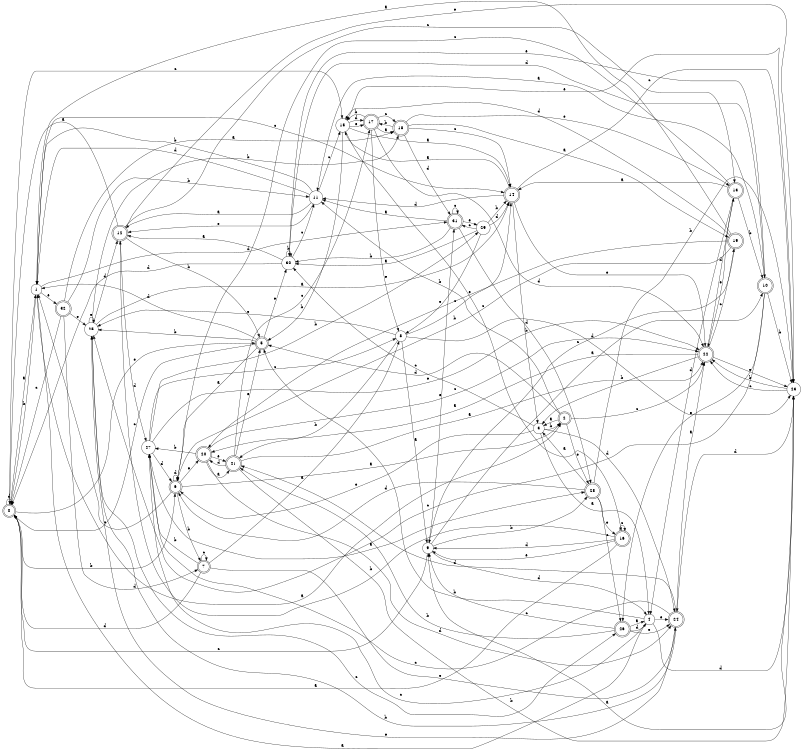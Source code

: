digraph n27_7 {
__start0 [label="" shape="none"];

rankdir=LR;
size="8,5";

s0 [style="rounded,filled", color="black", fillcolor="white" shape="doublecircle", label="0"];
s1 [style="filled", color="black", fillcolor="white" shape="circle", label="1"];
s2 [style="rounded,filled", color="black", fillcolor="white" shape="doublecircle", label="2"];
s3 [style="filled", color="black", fillcolor="white" shape="circle", label="3"];
s4 [style="filled", color="black", fillcolor="white" shape="circle", label="4"];
s5 [style="rounded,filled", color="black", fillcolor="white" shape="doublecircle", label="5"];
s6 [style="rounded,filled", color="black", fillcolor="white" shape="doublecircle", label="6"];
s7 [style="rounded,filled", color="black", fillcolor="white" shape="doublecircle", label="7"];
s8 [style="filled", color="black", fillcolor="white" shape="circle", label="8"];
s9 [style="filled", color="black", fillcolor="white" shape="circle", label="9"];
s10 [style="rounded,filled", color="black", fillcolor="white" shape="doublecircle", label="10"];
s11 [style="filled", color="black", fillcolor="white" shape="circle", label="11"];
s12 [style="rounded,filled", color="black", fillcolor="white" shape="doublecircle", label="12"];
s13 [style="rounded,filled", color="black", fillcolor="white" shape="doublecircle", label="13"];
s14 [style="rounded,filled", color="black", fillcolor="white" shape="doublecircle", label="14"];
s15 [style="filled", color="black", fillcolor="white" shape="circle", label="15"];
s16 [style="rounded,filled", color="black", fillcolor="white" shape="doublecircle", label="16"];
s17 [style="rounded,filled", color="black", fillcolor="white" shape="doublecircle", label="17"];
s18 [style="rounded,filled", color="black", fillcolor="white" shape="doublecircle", label="18"];
s19 [style="rounded,filled", color="black", fillcolor="white" shape="doublecircle", label="19"];
s20 [style="rounded,filled", color="black", fillcolor="white" shape="doublecircle", label="20"];
s21 [style="rounded,filled", color="black", fillcolor="white" shape="doublecircle", label="21"];
s22 [style="rounded,filled", color="black", fillcolor="white" shape="doublecircle", label="22"];
s23 [style="filled", color="black", fillcolor="white" shape="circle", label="23"];
s24 [style="rounded,filled", color="black", fillcolor="white" shape="doublecircle", label="24"];
s25 [style="filled", color="black", fillcolor="white" shape="circle", label="25"];
s26 [style="rounded,filled", color="black", fillcolor="white" shape="doublecircle", label="26"];
s27 [style="filled", color="black", fillcolor="white" shape="circle", label="27"];
s28 [style="rounded,filled", color="black", fillcolor="white" shape="doublecircle", label="28"];
s29 [style="filled", color="black", fillcolor="white" shape="circle", label="29"];
s30 [style="filled", color="black", fillcolor="white" shape="circle", label="30"];
s31 [style="rounded,filled", color="black", fillcolor="white" shape="doublecircle", label="31"];
s32 [style="rounded,filled", color="black", fillcolor="white" shape="doublecircle", label="32"];
s0 -> s1 [label="a"];
s0 -> s6 [label="b"];
s0 -> s15 [label="c"];
s0 -> s0 [label="d"];
s0 -> s5 [label="e"];
s1 -> s2 [label="a"];
s1 -> s0 [label="b"];
s1 -> s14 [label="c"];
s1 -> s31 [label="d"];
s1 -> s32 [label="e"];
s2 -> s3 [label="a"];
s2 -> s11 [label="b"];
s2 -> s22 [label="c"];
s2 -> s5 [label="d"];
s2 -> s28 [label="e"];
s3 -> s4 [label="a"];
s3 -> s2 [label="b"];
s3 -> s30 [label="c"];
s3 -> s24 [label="d"];
s3 -> s6 [label="e"];
s4 -> s1 [label="a"];
s4 -> s5 [label="b"];
s4 -> s27 [label="c"];
s4 -> s23 [label="d"];
s4 -> s24 [label="e"];
s5 -> s6 [label="a"];
s5 -> s25 [label="b"];
s5 -> s0 [label="c"];
s5 -> s1 [label="d"];
s5 -> s30 [label="e"];
s6 -> s2 [label="a"];
s6 -> s7 [label="b"];
s6 -> s1 [label="c"];
s6 -> s6 [label="d"];
s6 -> s20 [label="e"];
s7 -> s8 [label="a"];
s7 -> s27 [label="b"];
s7 -> s7 [label="c"];
s7 -> s0 [label="d"];
s7 -> s24 [label="e"];
s8 -> s9 [label="a"];
s8 -> s21 [label="b"];
s8 -> s14 [label="c"];
s8 -> s23 [label="d"];
s8 -> s25 [label="e"];
s9 -> s10 [label="a"];
s9 -> s28 [label="b"];
s9 -> s0 [label="c"];
s9 -> s4 [label="d"];
s9 -> s31 [label="e"];
s10 -> s11 [label="a"];
s10 -> s23 [label="b"];
s10 -> s25 [label="c"];
s10 -> s30 [label="d"];
s10 -> s26 [label="e"];
s11 -> s12 [label="a"];
s11 -> s1 [label="b"];
s11 -> s15 [label="c"];
s11 -> s1 [label="d"];
s11 -> s12 [label="e"];
s12 -> s0 [label="a"];
s12 -> s5 [label="b"];
s12 -> s13 [label="c"];
s12 -> s27 [label="d"];
s12 -> s23 [label="e"];
s13 -> s14 [label="a"];
s13 -> s10 [label="b"];
s13 -> s6 [label="c"];
s13 -> s4 [label="d"];
s13 -> s22 [label="e"];
s14 -> s15 [label="a"];
s14 -> s3 [label="b"];
s14 -> s23 [label="c"];
s14 -> s11 [label="d"];
s14 -> s22 [label="e"];
s15 -> s14 [label="a"];
s15 -> s5 [label="b"];
s15 -> s16 [label="c"];
s15 -> s17 [label="d"];
s15 -> s17 [label="e"];
s16 -> s0 [label="a"];
s16 -> s12 [label="b"];
s16 -> s16 [label="c"];
s16 -> s9 [label="d"];
s16 -> s9 [label="e"];
s17 -> s18 [label="a"];
s17 -> s15 [label="b"];
s17 -> s18 [label="c"];
s17 -> s22 [label="d"];
s17 -> s8 [label="e"];
s18 -> s19 [label="a"];
s18 -> s17 [label="b"];
s18 -> s14 [label="c"];
s18 -> s31 [label="d"];
s18 -> s13 [label="e"];
s19 -> s1 [label="a"];
s19 -> s6 [label="b"];
s19 -> s9 [label="c"];
s19 -> s15 [label="d"];
s19 -> s20 [label="e"];
s20 -> s21 [label="a"];
s20 -> s27 [label="b"];
s20 -> s22 [label="c"];
s20 -> s24 [label="d"];
s20 -> s21 [label="e"];
s21 -> s22 [label="a"];
s21 -> s23 [label="b"];
s21 -> s17 [label="c"];
s21 -> s20 [label="d"];
s21 -> s5 [label="e"];
s22 -> s20 [label="a"];
s22 -> s3 [label="b"];
s22 -> s19 [label="c"];
s22 -> s13 [label="d"];
s22 -> s23 [label="e"];
s23 -> s9 [label="a"];
s23 -> s22 [label="b"];
s23 -> s22 [label="c"];
s23 -> s24 [label="d"];
s23 -> s15 [label="e"];
s24 -> s22 [label="a"];
s24 -> s25 [label="b"];
s24 -> s27 [label="c"];
s24 -> s21 [label="d"];
s24 -> s25 [label="e"];
s25 -> s14 [label="a"];
s25 -> s18 [label="b"];
s25 -> s26 [label="c"];
s25 -> s12 [label="d"];
s25 -> s25 [label="e"];
s26 -> s4 [label="a"];
s26 -> s21 [label="b"];
s26 -> s9 [label="c"];
s26 -> s4 [label="d"];
s26 -> s24 [label="e"];
s27 -> s28 [label="a"];
s27 -> s29 [label="b"];
s27 -> s8 [label="c"];
s27 -> s6 [label="d"];
s27 -> s22 [label="e"];
s28 -> s3 [label="a"];
s28 -> s23 [label="b"];
s28 -> s26 [label="c"];
s28 -> s6 [label="d"];
s28 -> s16 [label="e"];
s29 -> s30 [label="a"];
s29 -> s14 [label="b"];
s29 -> s31 [label="c"];
s29 -> s14 [label="d"];
s29 -> s8 [label="e"];
s30 -> s12 [label="a"];
s30 -> s30 [label="b"];
s30 -> s11 [label="c"];
s30 -> s0 [label="d"];
s30 -> s10 [label="e"];
s31 -> s11 [label="a"];
s31 -> s30 [label="b"];
s31 -> s31 [label="c"];
s31 -> s28 [label="d"];
s31 -> s29 [label="e"];
s32 -> s18 [label="a"];
s32 -> s11 [label="b"];
s32 -> s0 [label="c"];
s32 -> s7 [label="d"];
s32 -> s25 [label="e"];

}